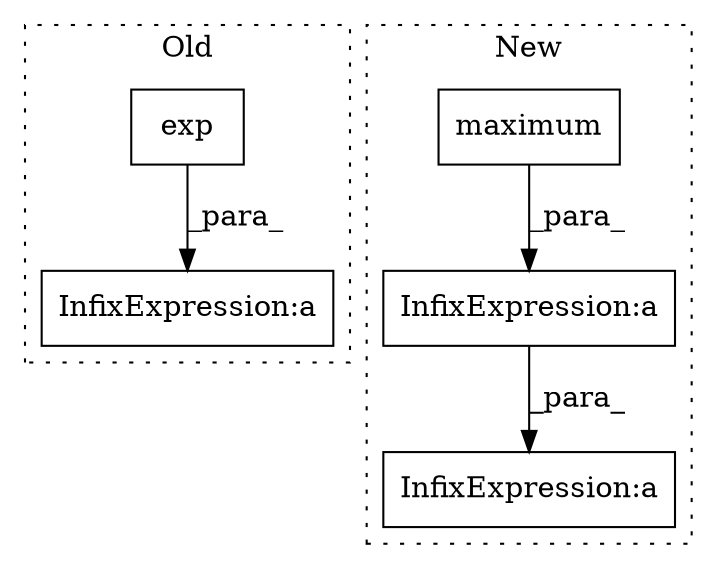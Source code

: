 digraph G {
subgraph cluster0 {
1 [label="exp" a="32" s="5702,5721" l="4,1" shape="box"];
5 [label="InfixExpression:a" a="27" s="5722" l="3" shape="box"];
label = "Old";
style="dotted";
}
subgraph cluster1 {
2 [label="maximum" a="32" s="5888,5927" l="8,1" shape="box"];
3 [label="InfixExpression:a" a="27" s="6056" l="3" shape="box"];
4 [label="InfixExpression:a" a="27" s="6028" l="3" shape="box"];
label = "New";
style="dotted";
}
1 -> 5 [label="_para_"];
2 -> 3 [label="_para_"];
3 -> 4 [label="_para_"];
}